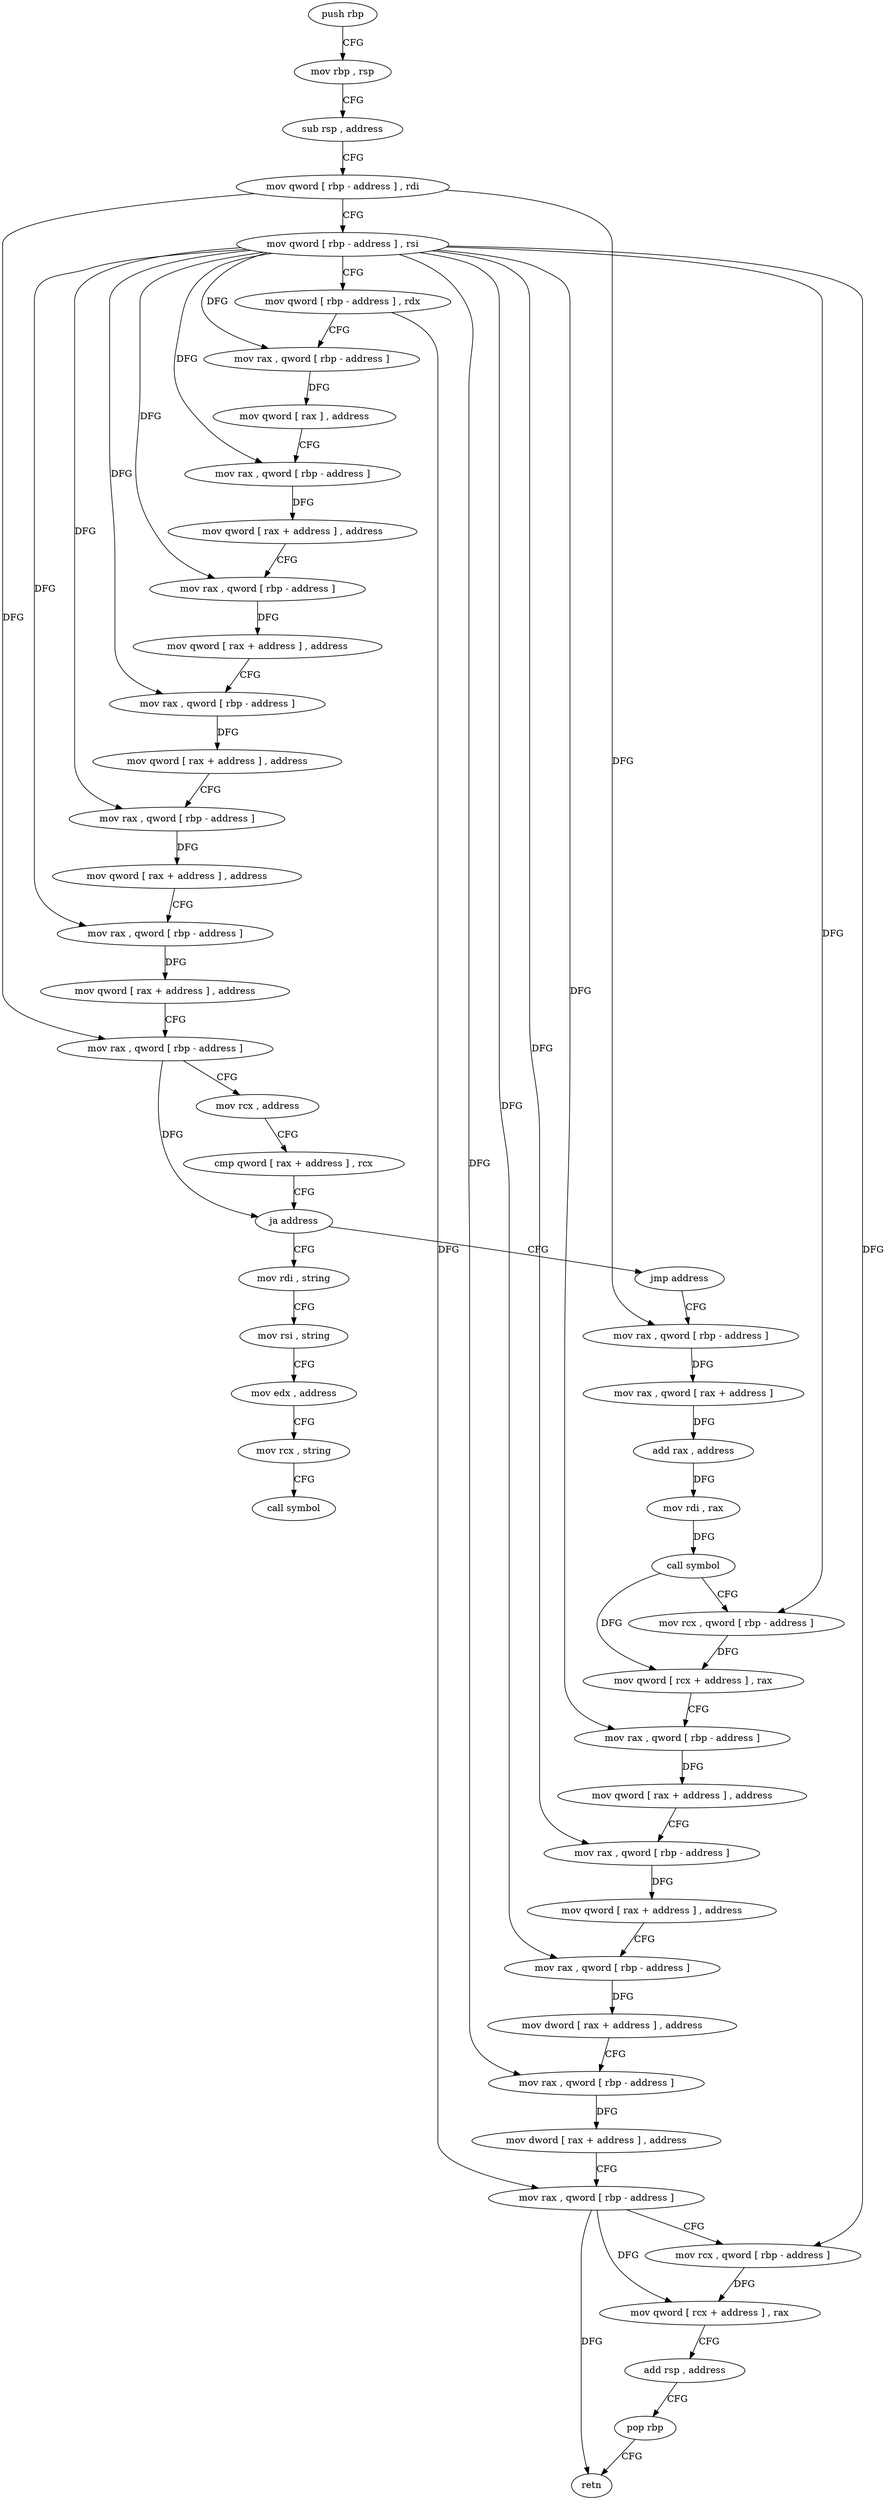digraph "func" {
"4291808" [label = "push rbp" ]
"4291809" [label = "mov rbp , rsp" ]
"4291812" [label = "sub rsp , address" ]
"4291816" [label = "mov qword [ rbp - address ] , rdi" ]
"4291820" [label = "mov qword [ rbp - address ] , rsi" ]
"4291824" [label = "mov qword [ rbp - address ] , rdx" ]
"4291828" [label = "mov rax , qword [ rbp - address ]" ]
"4291832" [label = "mov qword [ rax ] , address" ]
"4291839" [label = "mov rax , qword [ rbp - address ]" ]
"4291843" [label = "mov qword [ rax + address ] , address" ]
"4291851" [label = "mov rax , qword [ rbp - address ]" ]
"4291855" [label = "mov qword [ rax + address ] , address" ]
"4291863" [label = "mov rax , qword [ rbp - address ]" ]
"4291867" [label = "mov qword [ rax + address ] , address" ]
"4291875" [label = "mov rax , qword [ rbp - address ]" ]
"4291879" [label = "mov qword [ rax + address ] , address" ]
"4291887" [label = "mov rax , qword [ rbp - address ]" ]
"4291891" [label = "mov qword [ rax + address ] , address" ]
"4291899" [label = "mov rax , qword [ rbp - address ]" ]
"4291903" [label = "mov rcx , address" ]
"4291913" [label = "cmp qword [ rax + address ] , rcx" ]
"4291917" [label = "ja address" ]
"4291928" [label = "mov rdi , string" ]
"4291923" [label = "jmp address" ]
"4291938" [label = "mov rsi , string" ]
"4291948" [label = "mov edx , address" ]
"4291953" [label = "mov rcx , string" ]
"4291963" [label = "call symbol" ]
"4291968" [label = "mov rax , qword [ rbp - address ]" ]
"4291972" [label = "mov rax , qword [ rax + address ]" ]
"4291976" [label = "add rax , address" ]
"4291982" [label = "mov rdi , rax" ]
"4291985" [label = "call symbol" ]
"4291990" [label = "mov rcx , qword [ rbp - address ]" ]
"4291994" [label = "mov qword [ rcx + address ] , rax" ]
"4291998" [label = "mov rax , qword [ rbp - address ]" ]
"4292002" [label = "mov qword [ rax + address ] , address" ]
"4292010" [label = "mov rax , qword [ rbp - address ]" ]
"4292014" [label = "mov qword [ rax + address ] , address" ]
"4292022" [label = "mov rax , qword [ rbp - address ]" ]
"4292026" [label = "mov dword [ rax + address ] , address" ]
"4292033" [label = "mov rax , qword [ rbp - address ]" ]
"4292037" [label = "mov dword [ rax + address ] , address" ]
"4292044" [label = "mov rax , qword [ rbp - address ]" ]
"4292048" [label = "mov rcx , qword [ rbp - address ]" ]
"4292052" [label = "mov qword [ rcx + address ] , rax" ]
"4292056" [label = "add rsp , address" ]
"4292060" [label = "pop rbp" ]
"4292061" [label = "retn" ]
"4291808" -> "4291809" [ label = "CFG" ]
"4291809" -> "4291812" [ label = "CFG" ]
"4291812" -> "4291816" [ label = "CFG" ]
"4291816" -> "4291820" [ label = "CFG" ]
"4291816" -> "4291899" [ label = "DFG" ]
"4291816" -> "4291968" [ label = "DFG" ]
"4291820" -> "4291824" [ label = "CFG" ]
"4291820" -> "4291828" [ label = "DFG" ]
"4291820" -> "4291839" [ label = "DFG" ]
"4291820" -> "4291851" [ label = "DFG" ]
"4291820" -> "4291863" [ label = "DFG" ]
"4291820" -> "4291875" [ label = "DFG" ]
"4291820" -> "4291887" [ label = "DFG" ]
"4291820" -> "4291990" [ label = "DFG" ]
"4291820" -> "4291998" [ label = "DFG" ]
"4291820" -> "4292010" [ label = "DFG" ]
"4291820" -> "4292022" [ label = "DFG" ]
"4291820" -> "4292033" [ label = "DFG" ]
"4291820" -> "4292048" [ label = "DFG" ]
"4291824" -> "4291828" [ label = "CFG" ]
"4291824" -> "4292044" [ label = "DFG" ]
"4291828" -> "4291832" [ label = "DFG" ]
"4291832" -> "4291839" [ label = "CFG" ]
"4291839" -> "4291843" [ label = "DFG" ]
"4291843" -> "4291851" [ label = "CFG" ]
"4291851" -> "4291855" [ label = "DFG" ]
"4291855" -> "4291863" [ label = "CFG" ]
"4291863" -> "4291867" [ label = "DFG" ]
"4291867" -> "4291875" [ label = "CFG" ]
"4291875" -> "4291879" [ label = "DFG" ]
"4291879" -> "4291887" [ label = "CFG" ]
"4291887" -> "4291891" [ label = "DFG" ]
"4291891" -> "4291899" [ label = "CFG" ]
"4291899" -> "4291903" [ label = "CFG" ]
"4291899" -> "4291917" [ label = "DFG" ]
"4291903" -> "4291913" [ label = "CFG" ]
"4291913" -> "4291917" [ label = "CFG" ]
"4291917" -> "4291928" [ label = "CFG" ]
"4291917" -> "4291923" [ label = "CFG" ]
"4291928" -> "4291938" [ label = "CFG" ]
"4291923" -> "4291968" [ label = "CFG" ]
"4291938" -> "4291948" [ label = "CFG" ]
"4291948" -> "4291953" [ label = "CFG" ]
"4291953" -> "4291963" [ label = "CFG" ]
"4291968" -> "4291972" [ label = "DFG" ]
"4291972" -> "4291976" [ label = "DFG" ]
"4291976" -> "4291982" [ label = "DFG" ]
"4291982" -> "4291985" [ label = "DFG" ]
"4291985" -> "4291990" [ label = "CFG" ]
"4291985" -> "4291994" [ label = "DFG" ]
"4291990" -> "4291994" [ label = "DFG" ]
"4291994" -> "4291998" [ label = "CFG" ]
"4291998" -> "4292002" [ label = "DFG" ]
"4292002" -> "4292010" [ label = "CFG" ]
"4292010" -> "4292014" [ label = "DFG" ]
"4292014" -> "4292022" [ label = "CFG" ]
"4292022" -> "4292026" [ label = "DFG" ]
"4292026" -> "4292033" [ label = "CFG" ]
"4292033" -> "4292037" [ label = "DFG" ]
"4292037" -> "4292044" [ label = "CFG" ]
"4292044" -> "4292048" [ label = "CFG" ]
"4292044" -> "4292052" [ label = "DFG" ]
"4292044" -> "4292061" [ label = "DFG" ]
"4292048" -> "4292052" [ label = "DFG" ]
"4292052" -> "4292056" [ label = "CFG" ]
"4292056" -> "4292060" [ label = "CFG" ]
"4292060" -> "4292061" [ label = "CFG" ]
}
